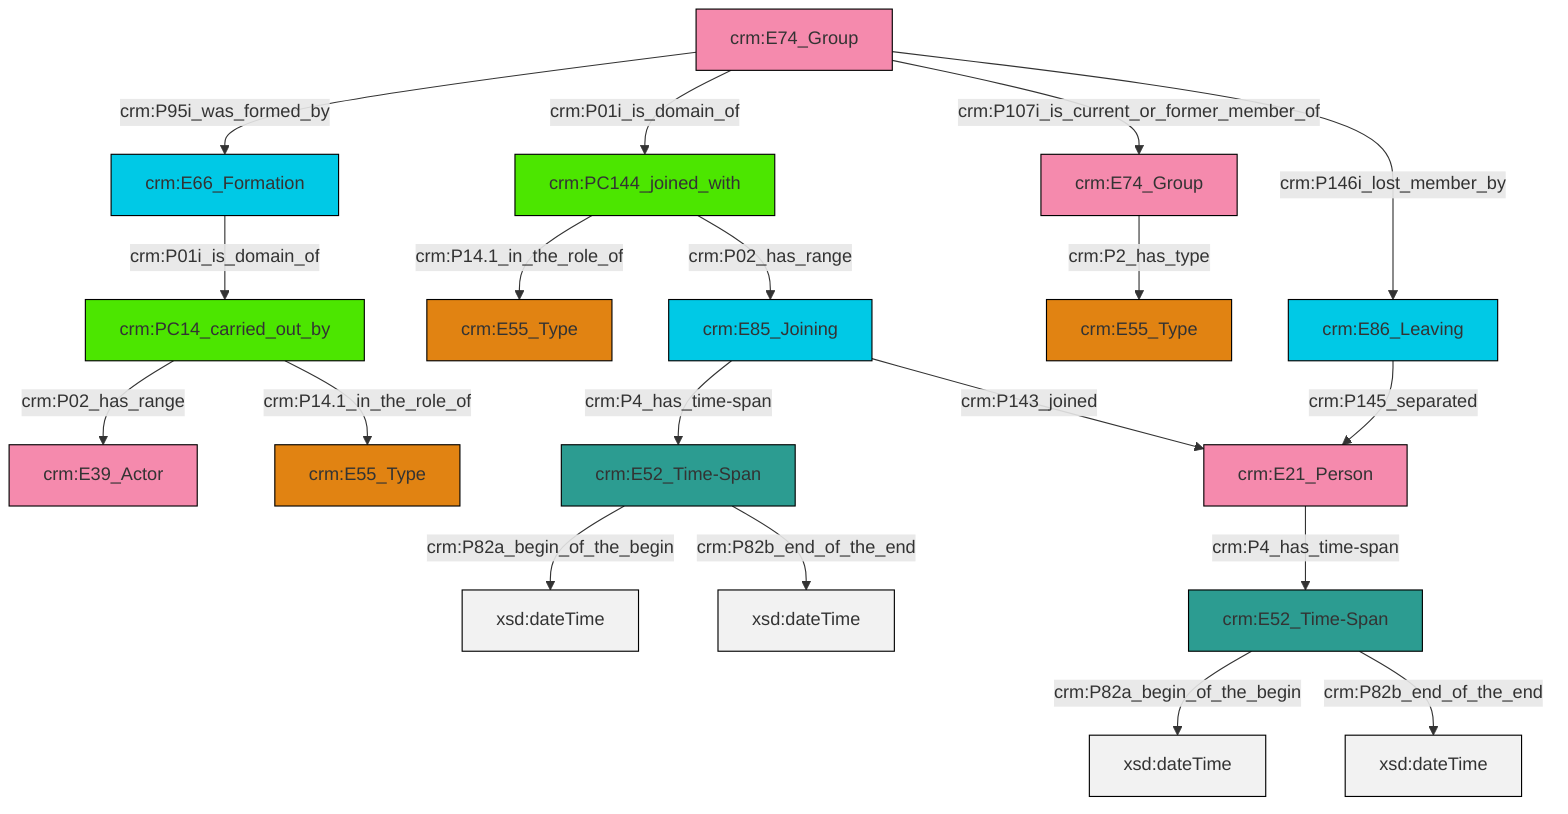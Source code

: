 graph TD
classDef Literal fill:#f2f2f2,stroke:#000000;
classDef CRM_Entity fill:#FFFFFF,stroke:#000000;
classDef Temporal_Entity fill:#00C9E6, stroke:#000000;
classDef Type fill:#E18312, stroke:#000000;
classDef Time-Span fill:#2C9C91, stroke:#000000;
classDef Appellation fill:#FFEB7F, stroke:#000000;
classDef Place fill:#008836, stroke:#000000;
classDef Persistent_Item fill:#B266B2, stroke:#000000;
classDef Conceptual_Object fill:#FFD700, stroke:#000000;
classDef Physical_Thing fill:#D2B48C, stroke:#000000;
classDef Actor fill:#f58aad, stroke:#000000;
classDef PC_Classes fill:#4ce600, stroke:#000000;
classDef Multi fill:#cccccc,stroke:#000000;

0["crm:E74_Group"]:::Actor -->|crm:P95i_was_formed_by| 1["crm:E66_Formation"]:::Temporal_Entity
0["crm:E74_Group"]:::Actor -->|crm:P01i_is_domain_of| 6["crm:PC144_joined_with"]:::PC_Classes
7["crm:E52_Time-Span"]:::Time-Span -->|crm:P82a_begin_of_the_begin| 8[xsd:dateTime]:::Literal
9["crm:E52_Time-Span"]:::Time-Span -->|crm:P82a_begin_of_the_begin| 10[xsd:dateTime]:::Literal
13["crm:E74_Group"]:::Actor -->|crm:P2_has_type| 14["crm:E55_Type"]:::Type
11["crm:E86_Leaving"]:::Temporal_Entity -->|crm:P145_separated| 16["crm:E21_Person"]:::Actor
16["crm:E21_Person"]:::Actor -->|crm:P4_has_time-span| 9["crm:E52_Time-Span"]:::Time-Span
18["crm:PC14_carried_out_by"]:::PC_Classes -->|crm:P02_has_range| 19["crm:E39_Actor"]:::Actor
1["crm:E66_Formation"]:::Temporal_Entity -->|crm:P01i_is_domain_of| 18["crm:PC14_carried_out_by"]:::PC_Classes
2["crm:E85_Joining"]:::Temporal_Entity -->|crm:P4_has_time-span| 7["crm:E52_Time-Span"]:::Time-Span
2["crm:E85_Joining"]:::Temporal_Entity -->|crm:P143_joined| 16["crm:E21_Person"]:::Actor
0["crm:E74_Group"]:::Actor -->|crm:P107i_is_current_or_former_member_of| 13["crm:E74_Group"]:::Actor
6["crm:PC144_joined_with"]:::PC_Classes -->|crm:P14.1_in_the_role_of| 4["crm:E55_Type"]:::Type
0["crm:E74_Group"]:::Actor -->|crm:P146i_lost_member_by| 11["crm:E86_Leaving"]:::Temporal_Entity
9["crm:E52_Time-Span"]:::Time-Span -->|crm:P82b_end_of_the_end| 26[xsd:dateTime]:::Literal
6["crm:PC144_joined_with"]:::PC_Classes -->|crm:P02_has_range| 2["crm:E85_Joining"]:::Temporal_Entity
7["crm:E52_Time-Span"]:::Time-Span -->|crm:P82b_end_of_the_end| 27[xsd:dateTime]:::Literal
18["crm:PC14_carried_out_by"]:::PC_Classes -->|crm:P14.1_in_the_role_of| 24["crm:E55_Type"]:::Type